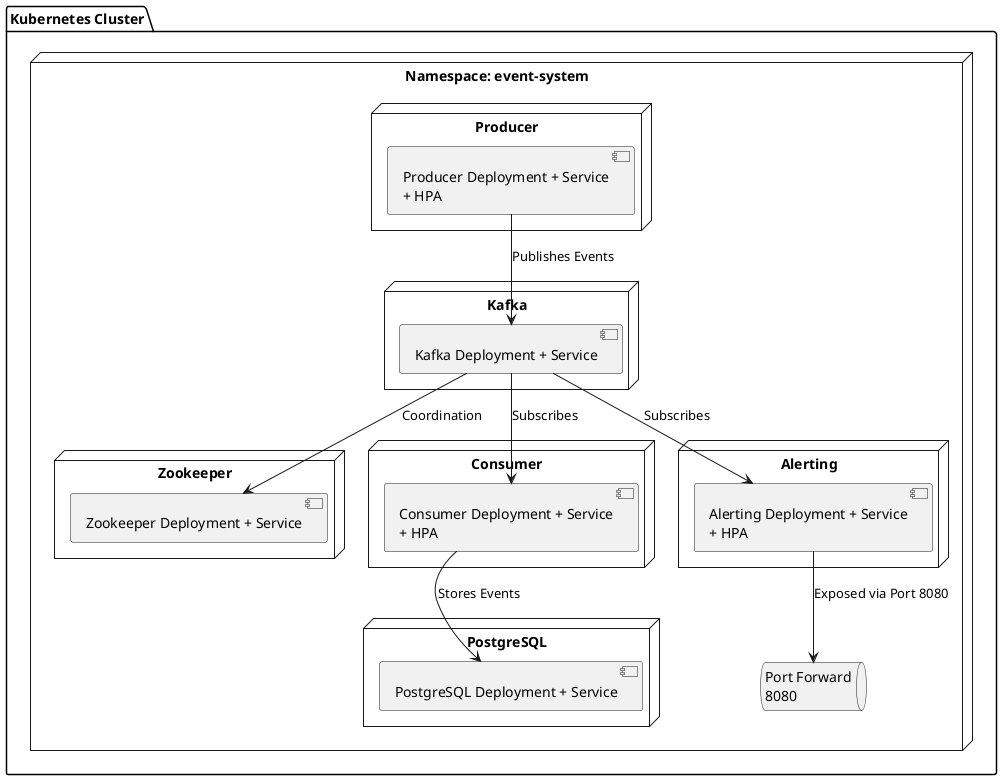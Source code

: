 @startuml Kubernetes Deployment

!define RECTANGLE class

package "Kubernetes Cluster" {
    node "Namespace: event-system" {

        node "Zookeeper" {
            [Zookeeper Deployment + Service]
        }

        node "Kafka" {
            [Kafka Deployment + Service]
        }

        node "PostgreSQL" {
            [PostgreSQL Deployment + Service]
        }

        node "Producer" {
            [Producer Deployment + Service\n+ HPA]
        }

        node "Consumer" {
            [Consumer Deployment + Service\n+ HPA]
        }

        node "Alerting" {
            [Alerting Deployment + Service\n+ HPA]
        }

        queue "Port Forward\n8080" as PortForward
    }
}

[Kafka Deployment + Service] --> [Zookeeper Deployment + Service] : Coordination
[Producer Deployment + Service\n+ HPA] --> [Kafka Deployment + Service] : Publishes Events
[Kafka Deployment + Service] --> [Consumer Deployment + Service\n+ HPA] : Subscribes
[Consumer Deployment + Service\n+ HPA] --> [PostgreSQL Deployment + Service] : Stores Events
[Kafka Deployment + Service] --> [Alerting Deployment + Service\n+ HPA] : Subscribes
[Alerting Deployment + Service\n+ HPA] --> PortForward : Exposed via Port 8080

@enduml
